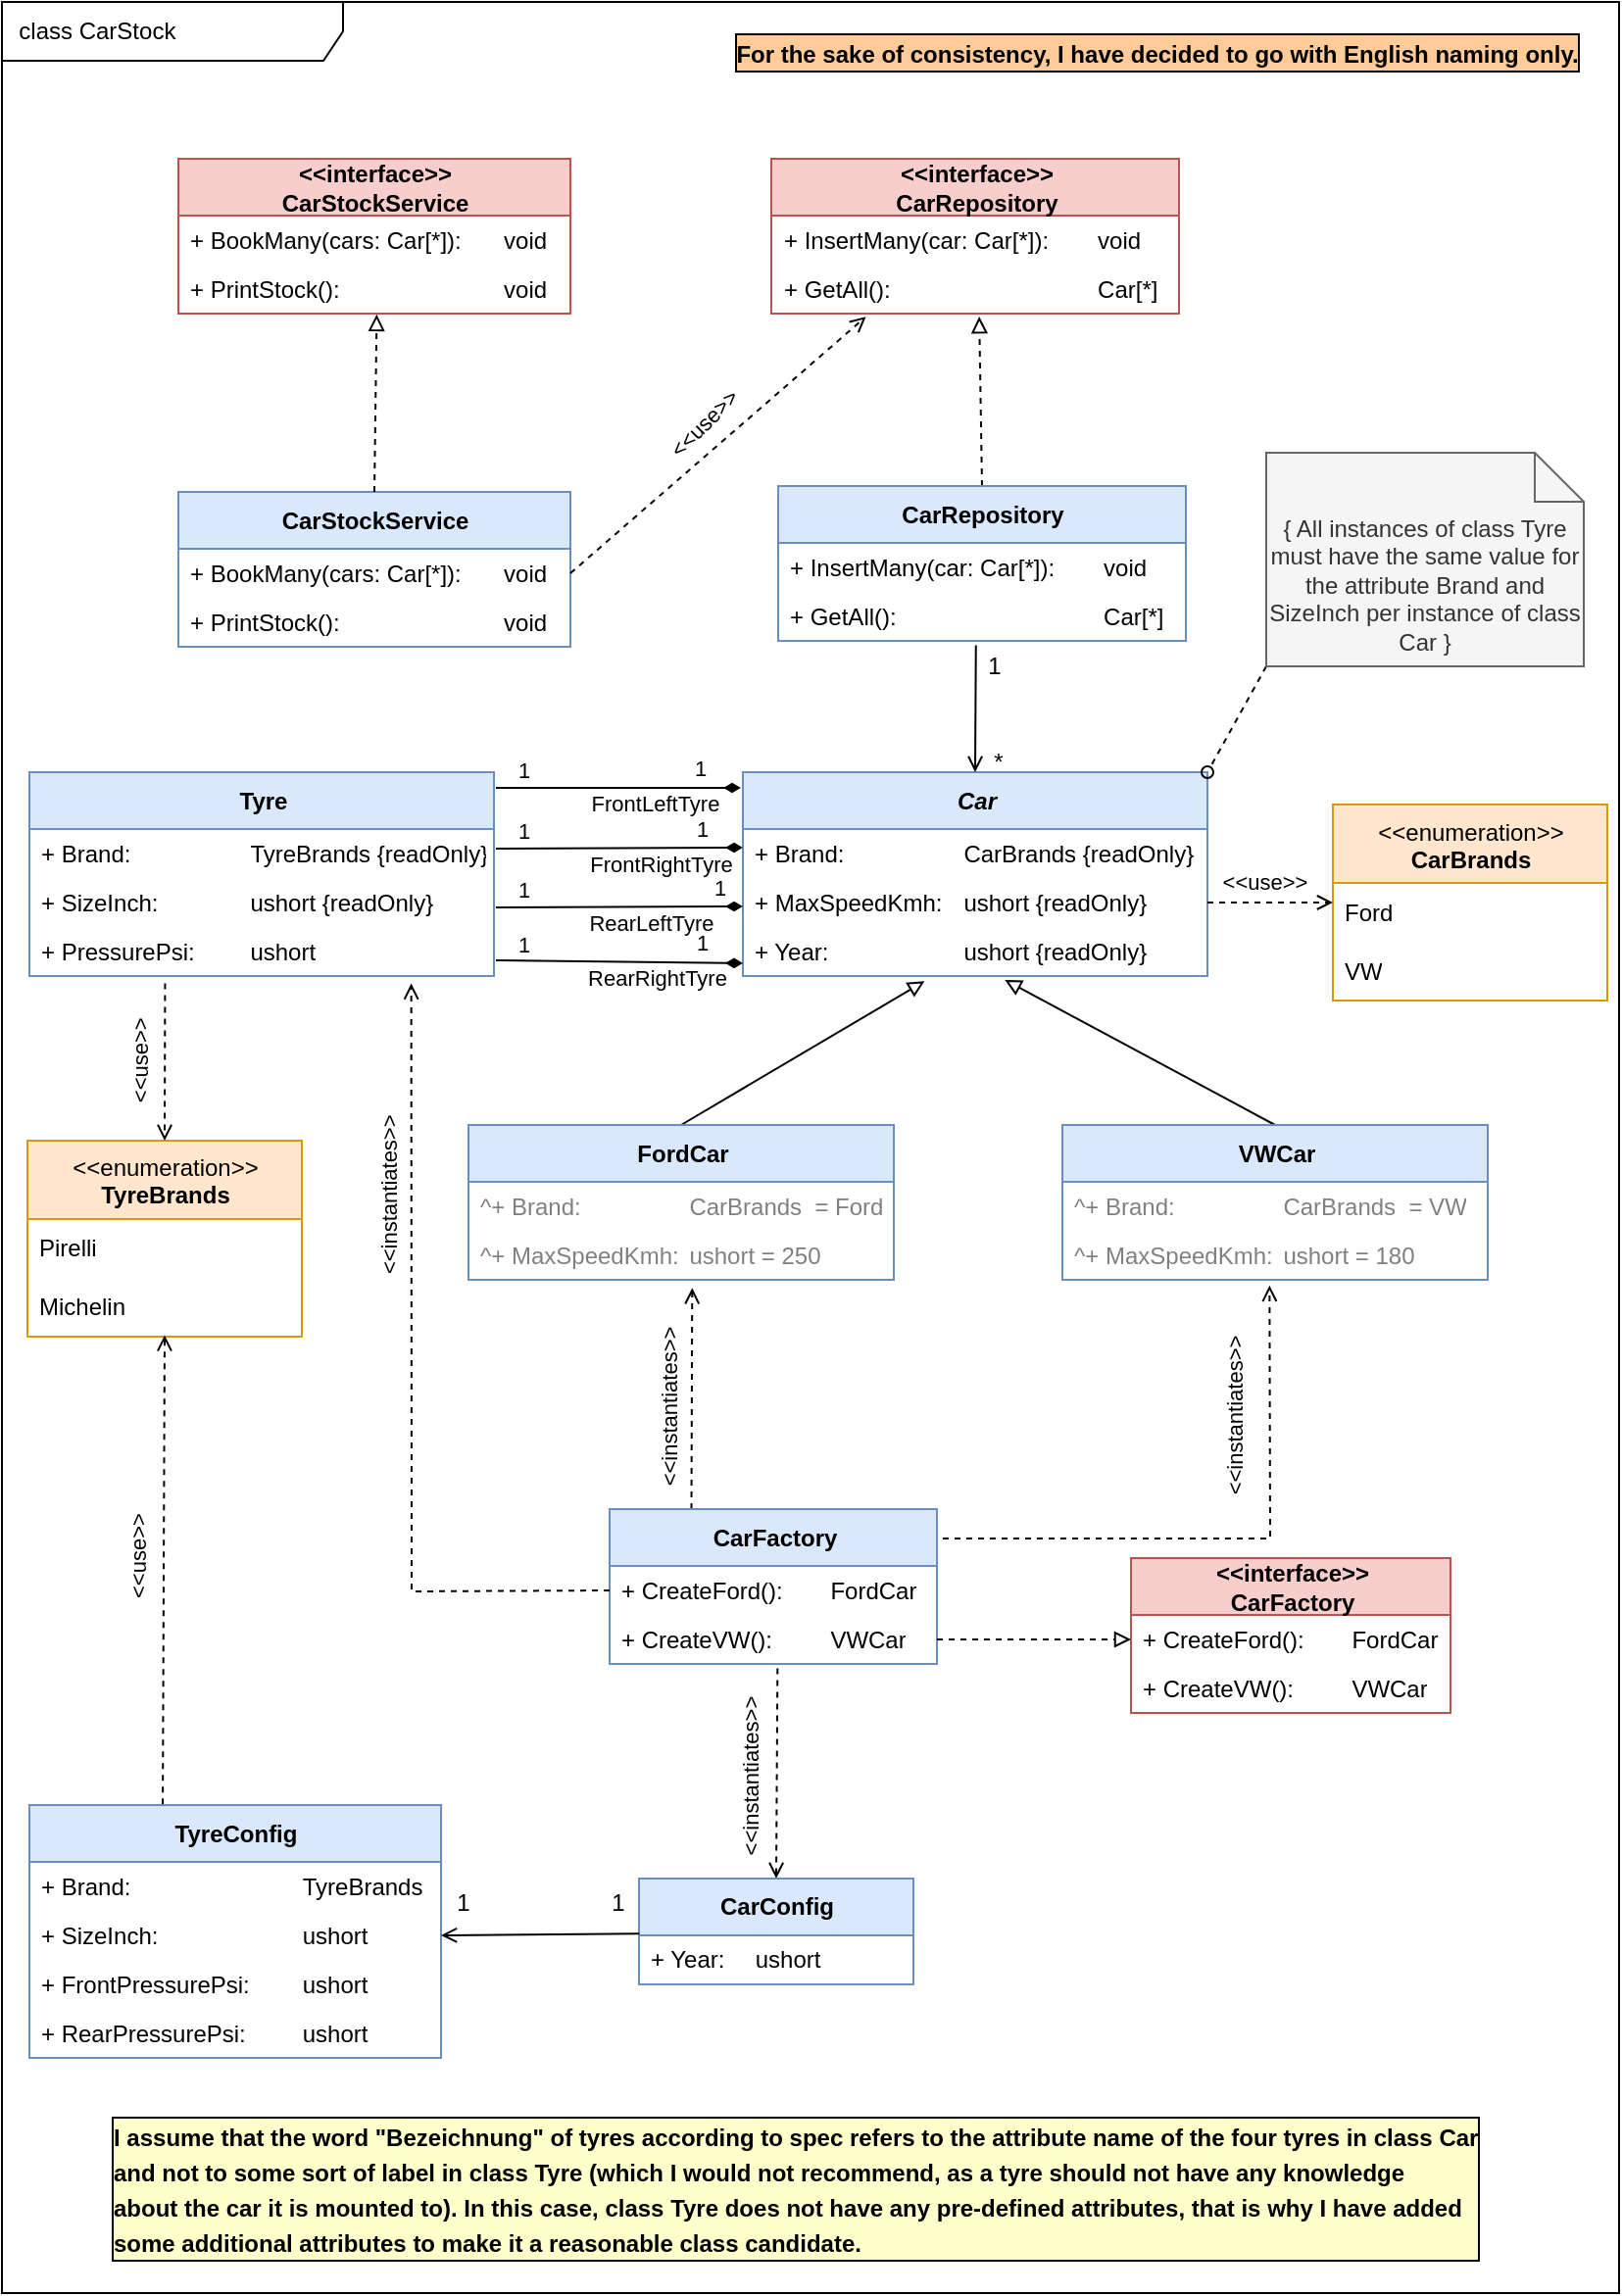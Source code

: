 <mxfile version="24.0.0" type="device">
  <diagram id="EMnFjtMopK0SoW1ce9yu" name="Class Diagram">
    <mxGraphModel dx="2704" dy="522" grid="1" gridSize="10" guides="1" tooltips="1" connect="1" arrows="1" fold="1" page="1" pageScale="1" pageWidth="827" pageHeight="1169" math="0" shadow="0">
      <root>
        <mxCell id="0" />
        <mxCell id="1" parent="0" />
        <mxCell id="168" value="&amp;nbsp; class CarStock" style="shape=umlFrame;whiteSpace=wrap;html=1;movable=1;resizable=1;rotatable=1;deletable=1;editable=1;connectable=1;width=174;height=30;align=left;" parent="1" vertex="1">
          <mxGeometry x="-1654" width="825" height="1169" as="geometry" />
        </mxCell>
        <mxCell id="2" value="&lt;i&gt;Car&lt;/i&gt;" style="swimlane;fontStyle=1;align=center;verticalAlign=middle;childLayout=stackLayout;horizontal=1;startSize=29;horizontalStack=0;resizeParent=1;resizeParentMax=0;resizeLast=0;collapsible=0;marginBottom=0;html=1;fillColor=#dae8fc;strokeColor=#6c8ebf;" parent="1" vertex="1">
          <mxGeometry x="-1276" y="393" width="237" height="104" as="geometry" />
        </mxCell>
        <mxCell id="4" value="+ Brand:&lt;span style=&quot;white-space: pre;&quot;&gt;&#x9;&lt;span style=&quot;white-space: pre;&quot;&gt;&#x9;&lt;/span&gt;&lt;span style=&quot;white-space: pre;&quot;&gt;&#x9;&lt;/span&gt;C&lt;/span&gt;arBrands {readOnly}" style="text;html=1;strokeColor=none;fillColor=none;align=left;verticalAlign=middle;spacingLeft=4;spacingRight=4;overflow=hidden;rotatable=0;points=[[0,0.5],[1,0.5]];portConstraint=eastwest;" parent="2" vertex="1">
          <mxGeometry y="29" width="237" height="25" as="geometry" />
        </mxCell>
        <mxCell id="6" value="+ MaxSpeedKmh:&lt;span style=&quot;white-space: pre;&quot;&gt;&#x9;&lt;/span&gt;ushort {readOnly}" style="text;html=1;strokeColor=none;fillColor=none;align=left;verticalAlign=middle;spacingLeft=4;spacingRight=4;overflow=hidden;rotatable=0;points=[[0,0.5],[1,0.5]];portConstraint=eastwest;" parent="2" vertex="1">
          <mxGeometry y="54" width="237" height="25" as="geometry" />
        </mxCell>
        <mxCell id="5" value="+ Year:&lt;span style=&quot;white-space: pre;&quot;&gt;&#x9;&lt;/span&gt;&lt;span style=&quot;white-space: pre;&quot;&gt;&#x9;&lt;/span&gt;&lt;span style=&quot;white-space: pre;&quot;&gt;&#x9;&lt;/span&gt;ushort {readOnly}" style="text;html=1;strokeColor=none;fillColor=none;align=left;verticalAlign=middle;spacingLeft=4;spacingRight=4;overflow=hidden;rotatable=0;points=[[0,0.5],[1,0.5]];portConstraint=eastwest;" parent="2" vertex="1">
          <mxGeometry y="79" width="237" height="25" as="geometry" />
        </mxCell>
        <mxCell id="19" value="&amp;lt;&amp;lt;enumeration&amp;gt;&amp;gt;&lt;br&gt;&lt;b&gt;CarBrands&lt;/b&gt;" style="swimlane;fontStyle=0;align=center;verticalAlign=top;childLayout=stackLayout;horizontal=1;startSize=40;horizontalStack=0;resizeParent=1;resizeParentMax=0;resizeLast=0;collapsible=0;marginBottom=0;html=1;fillColor=#ffe6cc;strokeColor=#d79b00;" parent="1" vertex="1">
          <mxGeometry x="-975" y="409.5" width="140" height="100" as="geometry" />
        </mxCell>
        <mxCell id="20" value="Ford" style="text;html=1;strokeColor=none;fillColor=none;align=left;verticalAlign=middle;spacingLeft=4;spacingRight=4;overflow=hidden;rotatable=0;points=[[0,0.5],[1,0.5]];portConstraint=eastwest;" parent="19" vertex="1">
          <mxGeometry y="40" width="140" height="30" as="geometry" />
        </mxCell>
        <mxCell id="21" value="VW" style="text;html=1;strokeColor=none;fillColor=none;align=left;verticalAlign=middle;spacingLeft=4;spacingRight=4;overflow=hidden;rotatable=0;points=[[0,0.5],[1,0.5]];portConstraint=eastwest;" parent="19" vertex="1">
          <mxGeometry y="70" width="140" height="30" as="geometry" />
        </mxCell>
        <mxCell id="22" style="edgeStyle=none;html=1;exitX=1;exitY=0.5;exitDx=0;exitDy=0;endArrow=open;endFill=0;dashed=1;entryX=0;entryY=0.5;entryDx=0;entryDy=0;" parent="1" source="6" target="19" edge="1">
          <mxGeometry relative="1" as="geometry">
            <mxPoint x="-996" y="403" as="targetPoint" />
          </mxGeometry>
        </mxCell>
        <mxCell id="23" value="&amp;lt;&amp;lt;use&amp;gt;&amp;gt;" style="edgeLabel;html=1;align=center;verticalAlign=middle;resizable=0;points=[];rotation=0;" parent="22" vertex="1" connectable="0">
          <mxGeometry x="0.264" y="3" relative="1" as="geometry">
            <mxPoint x="-12" y="-8" as="offset" />
          </mxGeometry>
        </mxCell>
        <mxCell id="29" style="edgeStyle=none;html=1;exitX=0.5;exitY=0;exitDx=0;exitDy=0;fontColor=#808080;endArrow=block;endFill=0;entryX=0.391;entryY=1.107;entryDx=0;entryDy=0;entryPerimeter=0;" parent="1" source="24" target="5" edge="1">
          <mxGeometry relative="1" as="geometry">
            <mxPoint x="-1186" y="523" as="targetPoint" />
          </mxGeometry>
        </mxCell>
        <mxCell id="24" value="FordCar" style="swimlane;fontStyle=1;align=center;verticalAlign=middle;childLayout=stackLayout;horizontal=1;startSize=29;horizontalStack=0;resizeParent=1;resizeParentMax=0;resizeLast=0;collapsible=0;marginBottom=0;html=1;fillColor=#dae8fc;strokeColor=#6c8ebf;" parent="1" vertex="1">
          <mxGeometry x="-1416" y="573" width="217" height="79" as="geometry" />
        </mxCell>
        <mxCell id="25" value="^+ Brand:&lt;span style=&quot;white-space: pre;&quot;&gt;&#x9;&lt;/span&gt;&lt;span style=&quot;white-space: pre;&quot;&gt;&#x9;&lt;/span&gt;&lt;span style=&quot;white-space: pre;&quot;&gt;&#x9;&lt;/span&gt;CarBrands&amp;nbsp; = Ford" style="text;html=1;strokeColor=none;fillColor=none;align=left;verticalAlign=middle;spacingLeft=4;spacingRight=4;overflow=hidden;rotatable=0;points=[[0,0.5],[1,0.5]];portConstraint=eastwest;fontColor=#808080;" parent="24" vertex="1">
          <mxGeometry y="29" width="217" height="25" as="geometry" />
        </mxCell>
        <mxCell id="27" value="^+ MaxSpeedKmh:&lt;span style=&quot;white-space: pre;&quot;&gt;&#x9;&lt;/span&gt;ushort = 250" style="text;html=1;strokeColor=none;fillColor=none;align=left;verticalAlign=middle;spacingLeft=4;spacingRight=4;overflow=hidden;rotatable=0;points=[[0,0.5],[1,0.5]];portConstraint=eastwest;fontColor=#808080;" parent="24" vertex="1">
          <mxGeometry y="54" width="217" height="25" as="geometry" />
        </mxCell>
        <mxCell id="33" style="edgeStyle=none;html=1;exitX=0.5;exitY=0;exitDx=0;exitDy=0;entryX=0.564;entryY=1.08;entryDx=0;entryDy=0;entryPerimeter=0;fontColor=#808080;endArrow=block;endFill=0;" parent="1" source="30" target="5" edge="1">
          <mxGeometry relative="1" as="geometry" />
        </mxCell>
        <mxCell id="30" value="VWCar" style="swimlane;fontStyle=1;align=center;verticalAlign=middle;childLayout=stackLayout;horizontal=1;startSize=29;horizontalStack=0;resizeParent=1;resizeParentMax=0;resizeLast=0;collapsible=0;marginBottom=0;html=1;fillColor=#dae8fc;strokeColor=#6c8ebf;" parent="1" vertex="1">
          <mxGeometry x="-1113" y="573" width="217" height="79" as="geometry" />
        </mxCell>
        <mxCell id="31" value="^+ Brand:&lt;span style=&quot;white-space: pre;&quot;&gt;&#x9;&lt;/span&gt;&lt;span style=&quot;white-space: pre;&quot;&gt;&#x9;&lt;span style=&quot;white-space: pre;&quot;&gt;&#x9;&lt;/span&gt;C&lt;/span&gt;arBrands&amp;nbsp; = VW" style="text;html=1;strokeColor=none;fillColor=none;align=left;verticalAlign=middle;spacingLeft=4;spacingRight=4;overflow=hidden;rotatable=0;points=[[0,0.5],[1,0.5]];portConstraint=eastwest;fontColor=#808080;" parent="30" vertex="1">
          <mxGeometry y="29" width="217" height="25" as="geometry" />
        </mxCell>
        <mxCell id="32" value="^+ MaxSpeedKmh:&lt;span style=&quot;white-space: pre;&quot;&gt;&#x9;&lt;/span&gt;ushort = 180" style="text;html=1;strokeColor=none;fillColor=none;align=left;verticalAlign=middle;spacingLeft=4;spacingRight=4;overflow=hidden;rotatable=0;points=[[0,0.5],[1,0.5]];portConstraint=eastwest;fontColor=#808080;" parent="30" vertex="1">
          <mxGeometry y="54" width="217" height="25" as="geometry" />
        </mxCell>
        <mxCell id="88" style="edgeStyle=none;html=1;exitX=0.25;exitY=0;exitDx=0;exitDy=0;entryX=0.526;entryY=1.167;entryDx=0;entryDy=0;entryPerimeter=0;dashed=1;fontColor=#000000;startArrow=none;startFill=0;endArrow=open;endFill=0;" parent="1" source="56" target="27" edge="1">
          <mxGeometry relative="1" as="geometry" />
        </mxCell>
        <mxCell id="89" value="&amp;lt;&amp;lt;instantiates&amp;gt;&amp;gt;" style="edgeLabel;html=1;align=center;verticalAlign=middle;resizable=0;points=[];fontColor=#000000;rotation=-90;" parent="88" vertex="1" connectable="0">
          <mxGeometry x="0.328" y="2" relative="1" as="geometry">
            <mxPoint x="-10" y="23" as="offset" />
          </mxGeometry>
        </mxCell>
        <mxCell id="90" style="edgeStyle=none;html=1;exitX=1.018;exitY=0.19;exitDx=0;exitDy=0;entryX=0.487;entryY=1.117;entryDx=0;entryDy=0;entryPerimeter=0;dashed=1;fontColor=#000000;startArrow=none;startFill=0;endArrow=open;endFill=0;rounded=0;exitPerimeter=0;" parent="1" source="56" target="32" edge="1">
          <mxGeometry relative="1" as="geometry">
            <Array as="points">
              <mxPoint x="-1007" y="784" />
            </Array>
          </mxGeometry>
        </mxCell>
        <mxCell id="91" value="&amp;lt;&amp;lt;instantiates&amp;gt;&amp;gt;" style="edgeLabel;html=1;align=center;verticalAlign=middle;resizable=0;points=[];fontColor=#000000;rotation=-90;" parent="90" vertex="1" connectable="0">
          <mxGeometry x="0.098" y="-1" relative="1" as="geometry">
            <mxPoint x="-14" y="-63" as="offset" />
          </mxGeometry>
        </mxCell>
        <mxCell id="56" value="CarFactory" style="swimlane;fontStyle=1;align=center;verticalAlign=middle;childLayout=stackLayout;horizontal=1;startSize=29;horizontalStack=0;resizeParent=1;resizeParentMax=0;resizeLast=0;collapsible=0;marginBottom=0;html=1;fillColor=#dae8fc;strokeColor=#6c8ebf;" parent="1" vertex="1">
          <mxGeometry x="-1344" y="769" width="167" height="79" as="geometry" />
        </mxCell>
        <mxCell id="57" value="+ CreateFord():&lt;span style=&quot;white-space: pre;&quot;&gt;&#x9;&lt;/span&gt;FordCar" style="text;html=1;strokeColor=none;fillColor=none;align=left;verticalAlign=middle;spacingLeft=4;spacingRight=4;overflow=hidden;rotatable=0;points=[[0,0.5],[1,0.5]];portConstraint=eastwest;" parent="56" vertex="1">
          <mxGeometry y="29" width="167" height="25" as="geometry" />
        </mxCell>
        <mxCell id="62" value="+ CreateVW():&lt;span style=&quot;white-space-collapse: preserve;&quot;&gt; &lt;span style=&quot;white-space: pre;&quot;&gt;&#x9;&lt;/span&gt;&lt;/span&gt;VWCar" style="text;html=1;strokeColor=none;fillColor=none;align=left;verticalAlign=middle;spacingLeft=4;spacingRight=4;overflow=hidden;rotatable=0;points=[[0,0.5],[1,0.5]];portConstraint=eastwest;" parent="56" vertex="1">
          <mxGeometry y="54" width="167" height="25" as="geometry" />
        </mxCell>
        <mxCell id="63" value="Tyre" style="swimlane;fontStyle=1;align=center;verticalAlign=middle;childLayout=stackLayout;horizontal=1;startSize=29;horizontalStack=0;resizeParent=1;resizeParentMax=0;resizeLast=0;collapsible=0;marginBottom=0;html=1;fillColor=#dae8fc;strokeColor=#6c8ebf;" parent="1" vertex="1">
          <mxGeometry x="-1640" y="393" width="237" height="104" as="geometry" />
        </mxCell>
        <mxCell id="66" value="+ Brand:&lt;span style=&quot;white-space: pre;&quot;&gt;&#x9;&lt;span style=&quot;white-space: pre;&quot;&gt;&#x9;&lt;span style=&quot;white-space: pre;&quot;&gt;&#x9;&lt;/span&gt;&lt;/span&gt;&lt;/span&gt;TyreBrands {readOnly}" style="text;html=1;strokeColor=none;fillColor=none;align=left;verticalAlign=middle;spacingLeft=4;spacingRight=4;overflow=hidden;rotatable=0;points=[[0,0.5],[1,0.5]];portConstraint=eastwest;" parent="63" vertex="1">
          <mxGeometry y="29" width="237" height="25" as="geometry" />
        </mxCell>
        <mxCell id="101" value="+ SizeInch:&lt;span style=&quot;white-space: pre;&quot;&gt;&#x9;&lt;span style=&quot;white-space: pre;&quot;&gt;&#x9;&lt;/span&gt;&lt;/span&gt;ushort&amp;nbsp;{readOnly}" style="text;html=1;strokeColor=none;fillColor=none;align=left;verticalAlign=middle;spacingLeft=4;spacingRight=4;overflow=hidden;rotatable=0;points=[[0,0.5],[1,0.5]];portConstraint=eastwest;" parent="63" vertex="1">
          <mxGeometry y="54" width="237" height="25" as="geometry" />
        </mxCell>
        <mxCell id="105" value="+ PressurePsi:&lt;span style=&quot;white-space: pre;&quot;&gt;&#x9;&lt;/span&gt;ushort" style="text;html=1;strokeColor=none;fillColor=none;align=left;verticalAlign=middle;spacingLeft=4;spacingRight=4;overflow=hidden;rotatable=0;points=[[0,0.5],[1,0.5]];portConstraint=eastwest;" parent="63" vertex="1">
          <mxGeometry y="79" width="237" height="25" as="geometry" />
        </mxCell>
        <mxCell id="67" style="edgeStyle=none;html=1;fontColor=#000000;endArrow=none;endFill=0;startArrow=diamondThin;startFill=1;" parent="1" edge="1">
          <mxGeometry relative="1" as="geometry">
            <mxPoint x="-1402" y="401" as="targetPoint" />
            <mxPoint x="-1277" y="401" as="sourcePoint" />
          </mxGeometry>
        </mxCell>
        <mxCell id="106" value="&lt;font style=&quot;font-size: 11px;&quot;&gt;FrontLeftTyre&lt;/font&gt;" style="edgeLabel;html=1;align=center;verticalAlign=middle;resizable=0;points=[];fontSize=15;labelBackgroundColor=none;" parent="67" vertex="1" connectable="0">
          <mxGeometry x="-0.303" y="7" relative="1" as="geometry">
            <mxPoint x="-1" y="-1" as="offset" />
          </mxGeometry>
        </mxCell>
        <mxCell id="109" value="1" style="edgeLabel;html=1;align=center;verticalAlign=middle;resizable=0;points=[];fontSize=11;" parent="67" vertex="1" connectable="0">
          <mxGeometry x="0.445" y="-1" relative="1" as="geometry">
            <mxPoint x="-21" y="-8" as="offset" />
          </mxGeometry>
        </mxCell>
        <mxCell id="110" value="1" style="edgeLabel;html=1;align=center;verticalAlign=middle;resizable=0;points=[];fontSize=11;" parent="67" vertex="1" connectable="0">
          <mxGeometry x="-0.263" y="-2" relative="1" as="geometry">
            <mxPoint x="25" y="-8" as="offset" />
          </mxGeometry>
        </mxCell>
        <mxCell id="77" style="edgeStyle=none;html=1;exitX=0.485;exitY=1.091;exitDx=0;exitDy=0;entryX=0.5;entryY=0;entryDx=0;entryDy=0;fontColor=#000000;endArrow=open;endFill=0;exitPerimeter=0;" parent="1" source="76" target="2" edge="1">
          <mxGeometry relative="1" as="geometry" />
        </mxCell>
        <mxCell id="143" style="edgeStyle=none;html=1;exitX=0.5;exitY=0;exitDx=0;exitDy=0;entryX=0.51;entryY=1.061;entryDx=0;entryDy=0;entryPerimeter=0;dashed=1;endArrow=block;endFill=0;" parent="1" source="74" target="139" edge="1">
          <mxGeometry relative="1" as="geometry" />
        </mxCell>
        <mxCell id="74" value="CarRepository" style="swimlane;fontStyle=1;align=center;verticalAlign=middle;childLayout=stackLayout;horizontal=1;startSize=29;horizontalStack=0;resizeParent=1;resizeParentMax=0;resizeLast=0;collapsible=0;marginBottom=0;html=1;fillColor=#dae8fc;strokeColor=#6c8ebf;" parent="1" vertex="1">
          <mxGeometry x="-1258" y="247" width="208" height="79" as="geometry" />
        </mxCell>
        <mxCell id="75" value="+ InsertMany(car: Car[*]):&lt;span style=&quot;white-space: pre;&quot;&gt;&#x9;&lt;/span&gt;void" style="text;html=1;strokeColor=none;fillColor=none;align=left;verticalAlign=middle;spacingLeft=4;spacingRight=4;overflow=hidden;rotatable=0;points=[[0,0.5],[1,0.5]];portConstraint=eastwest;" parent="74" vertex="1">
          <mxGeometry y="29" width="208" height="25" as="geometry" />
        </mxCell>
        <mxCell id="76" value="+ GetAll():&lt;span style=&quot;white-space: pre;&quot;&gt;&#x9;&lt;/span&gt;&lt;span style=&quot;white-space: pre;&quot;&gt;&#x9;&lt;span style=&quot;white-space: pre;&quot;&gt;&#x9;&lt;/span&gt;&lt;span style=&quot;white-space: pre;&quot;&gt;&#x9;&lt;/span&gt;&lt;/span&gt;Car[*]" style="text;html=1;strokeColor=none;fillColor=none;align=left;verticalAlign=middle;spacingLeft=4;spacingRight=4;overflow=hidden;rotatable=0;points=[[0,0.5],[1,0.5]];portConstraint=eastwest;" parent="74" vertex="1">
          <mxGeometry y="54" width="208" height="25" as="geometry" />
        </mxCell>
        <mxCell id="78" value="*" style="text;html=1;align=center;verticalAlign=middle;resizable=0;points=[];autosize=1;strokeColor=none;fillColor=none;fontColor=#000000;" parent="1" vertex="1">
          <mxGeometry x="-1161" y="373" width="30" height="30" as="geometry" />
        </mxCell>
        <mxCell id="79" value="1" style="text;html=1;align=center;verticalAlign=middle;resizable=0;points=[];autosize=1;strokeColor=none;fillColor=none;fontColor=#000000;" parent="1" vertex="1">
          <mxGeometry x="-1163" y="324" width="30" height="30" as="geometry" />
        </mxCell>
        <mxCell id="80" value="CarStockService" style="swimlane;fontStyle=1;align=center;verticalAlign=middle;childLayout=stackLayout;horizontal=1;startSize=29;horizontalStack=0;resizeParent=1;resizeParentMax=0;resizeLast=0;collapsible=0;marginBottom=0;html=1;fillColor=#dae8fc;strokeColor=#6c8ebf;" parent="1" vertex="1">
          <mxGeometry x="-1564" y="250" width="200" height="79" as="geometry" />
        </mxCell>
        <mxCell id="81" value="+ BookMany(cars: Car[*]):&lt;span style=&quot;white-space: pre;&quot;&gt;&#x9;&lt;/span&gt;void" style="text;html=1;strokeColor=none;fillColor=none;align=left;verticalAlign=middle;spacingLeft=4;spacingRight=4;overflow=hidden;rotatable=0;points=[[0,0.5],[1,0.5]];portConstraint=eastwest;" parent="80" vertex="1">
          <mxGeometry y="29" width="200" height="25" as="geometry" />
        </mxCell>
        <mxCell id="82" value="+ PrintStock():&lt;span style=&quot;white-space: pre;&quot;&gt;&#x9;&lt;/span&gt;&lt;span style=&quot;white-space: pre;&quot;&gt;&#x9;&lt;span style=&quot;white-space: pre;&quot;&gt;&#x9;&lt;/span&gt;&lt;span style=&quot;white-space: pre;&quot;&gt;&#x9;&lt;/span&gt;v&lt;/span&gt;oid" style="text;html=1;strokeColor=none;fillColor=none;align=left;verticalAlign=middle;spacingLeft=4;spacingRight=4;overflow=hidden;rotatable=0;points=[[0,0.5],[1,0.5]];portConstraint=eastwest;" parent="80" vertex="1">
          <mxGeometry y="54" width="200" height="25" as="geometry" />
        </mxCell>
        <mxCell id="95" style="edgeStyle=none;html=1;exitX=0;exitY=0.5;exitDx=0;exitDy=0;dashed=1;fontColor=#000000;startArrow=none;startFill=0;endArrow=open;endFill=0;rounded=0;entryX=0.822;entryY=1.151;entryDx=0;entryDy=0;entryPerimeter=0;" parent="1" source="57" target="105" edge="1">
          <mxGeometry relative="1" as="geometry">
            <Array as="points">
              <mxPoint x="-1445" y="811" />
            </Array>
            <mxPoint x="-1449" y="519" as="targetPoint" />
          </mxGeometry>
        </mxCell>
        <mxCell id="96" value="&amp;lt;&amp;lt;instantiates&amp;gt;&amp;gt;" style="edgeLabel;html=1;align=center;verticalAlign=middle;resizable=0;points=[];fontColor=#000000;rotation=-90;" parent="95" vertex="1" connectable="0">
          <mxGeometry x="0.445" y="2" relative="1" as="geometry">
            <mxPoint x="-10" y="-6" as="offset" />
          </mxGeometry>
        </mxCell>
        <mxCell id="98" value="&lt;font style=&quot;font-size: 12px;&quot;&gt;For the sake of consistency, I have decided to go with English naming only.&lt;/font&gt;" style="text;html=1;align=center;verticalAlign=middle;resizable=0;points=[];autosize=1;strokeColor=none;fillColor=none;fontColor=#000000;fontStyle=1;fontSize=15;labelBorderColor=default;labelBackgroundColor=#FFCC99;" parent="1" vertex="1">
          <mxGeometry x="-1290" y="10" width="450" height="30" as="geometry" />
        </mxCell>
        <mxCell id="102" value="&amp;lt;&amp;lt;enumeration&amp;gt;&amp;gt;&lt;br&gt;&lt;b&gt;TyreBrands&lt;/b&gt;" style="swimlane;fontStyle=0;align=center;verticalAlign=top;childLayout=stackLayout;horizontal=1;startSize=40;horizontalStack=0;resizeParent=1;resizeParentMax=0;resizeLast=0;collapsible=0;marginBottom=0;html=1;fillColor=#ffe6cc;strokeColor=#d79b00;" parent="1" vertex="1">
          <mxGeometry x="-1641" y="581" width="140" height="100" as="geometry" />
        </mxCell>
        <mxCell id="103" value="Pirelli" style="text;html=1;strokeColor=none;fillColor=none;align=left;verticalAlign=middle;spacingLeft=4;spacingRight=4;overflow=hidden;rotatable=0;points=[[0,0.5],[1,0.5]];portConstraint=eastwest;" parent="102" vertex="1">
          <mxGeometry y="40" width="140" height="30" as="geometry" />
        </mxCell>
        <mxCell id="104" value="Michelin" style="text;html=1;strokeColor=none;fillColor=none;align=left;verticalAlign=middle;spacingLeft=4;spacingRight=4;overflow=hidden;rotatable=0;points=[[0,0.5],[1,0.5]];portConstraint=eastwest;" parent="102" vertex="1">
          <mxGeometry y="70" width="140" height="30" as="geometry" />
        </mxCell>
        <mxCell id="111" style="edgeStyle=none;html=1;fontColor=#000000;endArrow=none;endFill=0;startArrow=diamondThin;startFill=1;exitX=0;exitY=0.5;exitDx=0;exitDy=0;" parent="1" edge="1">
          <mxGeometry relative="1" as="geometry">
            <mxPoint x="-1402" y="432" as="targetPoint" />
            <mxPoint x="-1276.0" y="431.5" as="sourcePoint" />
          </mxGeometry>
        </mxCell>
        <mxCell id="112" value="&lt;font style=&quot;font-size: 11px;&quot;&gt;FrontRightTyre&lt;/font&gt;" style="edgeLabel;html=1;align=center;verticalAlign=middle;resizable=0;points=[];fontSize=15;labelBackgroundColor=none;" parent="111" vertex="1" connectable="0">
          <mxGeometry x="-0.303" y="7" relative="1" as="geometry">
            <mxPoint x="2" y="-1" as="offset" />
          </mxGeometry>
        </mxCell>
        <mxCell id="113" value="1" style="edgeLabel;html=1;align=center;verticalAlign=middle;resizable=0;points=[];fontSize=11;" parent="111" vertex="1" connectable="0">
          <mxGeometry x="0.445" y="-1" relative="1" as="geometry">
            <mxPoint x="-21" y="-8" as="offset" />
          </mxGeometry>
        </mxCell>
        <mxCell id="114" value="1" style="edgeLabel;html=1;align=center;verticalAlign=middle;resizable=0;points=[];fontSize=11;" parent="111" vertex="1" connectable="0">
          <mxGeometry x="-0.263" y="-2" relative="1" as="geometry">
            <mxPoint x="25" y="-8" as="offset" />
          </mxGeometry>
        </mxCell>
        <mxCell id="115" style="edgeStyle=none;html=1;fontColor=#000000;endArrow=none;endFill=0;startArrow=diamondThin;startFill=1;exitX=0;exitY=0.5;exitDx=0;exitDy=0;" parent="1" edge="1">
          <mxGeometry relative="1" as="geometry">
            <mxPoint x="-1402" y="462" as="targetPoint" />
            <mxPoint x="-1276.0" y="461.5" as="sourcePoint" />
          </mxGeometry>
        </mxCell>
        <mxCell id="116" value="&lt;font style=&quot;font-size: 11px;&quot;&gt;RearLeftTyre&lt;/font&gt;" style="edgeLabel;html=1;align=center;verticalAlign=middle;resizable=0;points=[];fontSize=15;labelBackgroundColor=none;" parent="115" vertex="1" connectable="0">
          <mxGeometry x="-0.303" y="7" relative="1" as="geometry">
            <mxPoint x="-3" y="-1" as="offset" />
          </mxGeometry>
        </mxCell>
        <mxCell id="117" value="1" style="edgeLabel;html=1;align=center;verticalAlign=middle;resizable=0;points=[];fontSize=11;" parent="115" vertex="1" connectable="0">
          <mxGeometry x="0.445" y="-1" relative="1" as="geometry">
            <mxPoint x="-21" y="-8" as="offset" />
          </mxGeometry>
        </mxCell>
        <mxCell id="118" value="1" style="edgeLabel;html=1;align=center;verticalAlign=middle;resizable=0;points=[];fontSize=11;" parent="115" vertex="1" connectable="0">
          <mxGeometry x="-0.263" y="-2" relative="1" as="geometry">
            <mxPoint x="34" y="-8" as="offset" />
          </mxGeometry>
        </mxCell>
        <mxCell id="119" style="edgeStyle=none;html=1;fontColor=#000000;endArrow=none;endFill=0;startArrow=diamondThin;startFill=1;exitX=0;exitY=0.5;exitDx=0;exitDy=0;" parent="1" edge="1">
          <mxGeometry relative="1" as="geometry">
            <mxPoint x="-1402" y="489" as="targetPoint" />
            <mxPoint x="-1276.0" y="490.5" as="sourcePoint" />
          </mxGeometry>
        </mxCell>
        <mxCell id="120" value="&lt;font style=&quot;font-size: 11px;&quot;&gt;RearRightTyre&lt;/font&gt;" style="edgeLabel;html=1;align=center;verticalAlign=middle;resizable=0;points=[];fontSize=15;labelBackgroundColor=none;" parent="119" vertex="1" connectable="0">
          <mxGeometry x="-0.303" y="7" relative="1" as="geometry">
            <mxPoint y="-1" as="offset" />
          </mxGeometry>
        </mxCell>
        <mxCell id="121" value="1" style="edgeLabel;html=1;align=center;verticalAlign=middle;resizable=0;points=[];fontSize=11;" parent="119" vertex="1" connectable="0">
          <mxGeometry x="0.445" y="-1" relative="1" as="geometry">
            <mxPoint x="-21" y="-8" as="offset" />
          </mxGeometry>
        </mxCell>
        <mxCell id="122" value="1" style="edgeLabel;html=1;align=center;verticalAlign=middle;resizable=0;points=[];fontSize=11;" parent="119" vertex="1" connectable="0">
          <mxGeometry x="-0.263" y="-2" relative="1" as="geometry">
            <mxPoint x="25" y="-8" as="offset" />
          </mxGeometry>
        </mxCell>
        <mxCell id="123" style="edgeStyle=none;html=1;endArrow=open;endFill=0;dashed=1;entryX=0.5;entryY=0;entryDx=0;entryDy=0;exitX=0.292;exitY=1.151;exitDx=0;exitDy=0;exitPerimeter=0;" parent="1" source="105" target="102" edge="1">
          <mxGeometry relative="1" as="geometry">
            <mxPoint x="-1470" y="359" as="targetPoint" />
            <mxPoint x="-1502" y="521" as="sourcePoint" />
          </mxGeometry>
        </mxCell>
        <mxCell id="124" value="&amp;lt;&amp;lt;use&amp;gt;&amp;gt;" style="edgeLabel;html=1;align=center;verticalAlign=middle;resizable=0;points=[];rotation=-90;" parent="123" vertex="1" connectable="0">
          <mxGeometry x="0.264" y="3" relative="1" as="geometry">
            <mxPoint x="-16" y="-11" as="offset" />
          </mxGeometry>
        </mxCell>
        <mxCell id="127" style="edgeStyle=none;html=1;exitX=0;exitY=1;exitDx=0;exitDy=0;exitPerimeter=0;fontSize=11;endArrow=oval;endFill=0;dashed=1;entryX=1;entryY=0;entryDx=0;entryDy=0;" parent="1" source="126" target="2" edge="1">
          <mxGeometry relative="1" as="geometry">
            <mxPoint x="-1042" y="390" as="targetPoint" />
          </mxGeometry>
        </mxCell>
        <mxCell id="126" value="{ All instances of class Tyre must have the same value for the attribute Brand and SizeInch per instance of class Car }" style="shape=note2;boundedLbl=1;whiteSpace=wrap;html=1;size=25;verticalAlign=top;align=center;fontColor=#333333;fillColor=#f5f5f5;strokeColor=#666666;" parent="1" vertex="1">
          <mxGeometry x="-1009" y="230" width="162" height="109" as="geometry" />
        </mxCell>
        <mxCell id="132" value="&lt;font style=&quot;font-size: 12px;&quot;&gt;I assume that the word &quot;Bezeichnung&quot; of tyres according to spec refers to the attribute name of the four tyres in class Car&lt;br&gt;and not to some sort of label in class Tyre (which I would not recommend, as a tyre should not have any knowledge&lt;br&gt;about the car it is mounted to). In this case, class Tyre does not have any pre-defined attributes, that is why I have added&lt;br&gt;some additional attributes to make it a reasonable class candidate.&lt;br&gt;&lt;/font&gt;" style="text;html=1;align=left;verticalAlign=middle;resizable=0;points=[];autosize=1;strokeColor=none;fillColor=none;fontColor=#000000;fontStyle=1;fontSize=15;labelBorderColor=default;labelBackgroundColor=#FFFFCC;" parent="1" vertex="1">
          <mxGeometry x="-1600" y="1070" width="720" height="90" as="geometry" />
        </mxCell>
        <mxCell id="133" value="&amp;lt;&amp;lt;interface&amp;gt;&amp;gt;&lt;br&gt;CarStockService" style="swimlane;fontStyle=1;align=center;verticalAlign=middle;childLayout=stackLayout;horizontal=1;startSize=29;horizontalStack=0;resizeParent=1;resizeParentMax=0;resizeLast=0;collapsible=0;marginBottom=0;html=1;fillColor=#f8cecc;strokeColor=#b85450;" parent="1" vertex="1">
          <mxGeometry x="-1564" y="80" width="200" height="79" as="geometry" />
        </mxCell>
        <mxCell id="134" value="+ BookMany(cars: Car[*]):&lt;span style=&quot;white-space: pre;&quot;&gt;&#x9;&lt;/span&gt;void" style="text;html=1;strokeColor=none;fillColor=none;align=left;verticalAlign=middle;spacingLeft=4;spacingRight=4;overflow=hidden;rotatable=0;points=[[0,0.5],[1,0.5]];portConstraint=eastwest;" parent="133" vertex="1">
          <mxGeometry y="29" width="200" height="25" as="geometry" />
        </mxCell>
        <mxCell id="135" value="+ PrintStock():&lt;span style=&quot;white-space: pre;&quot;&gt;&#x9;&lt;/span&gt;&lt;span style=&quot;white-space: pre;&quot;&gt;&#x9;&lt;span style=&quot;white-space: pre;&quot;&gt;&#x9;&lt;/span&gt;&lt;span style=&quot;white-space: pre;&quot;&gt;&#x9;&lt;/span&gt;v&lt;/span&gt;oid" style="text;html=1;strokeColor=none;fillColor=none;align=left;verticalAlign=middle;spacingLeft=4;spacingRight=4;overflow=hidden;rotatable=0;points=[[0,0.5],[1,0.5]];portConstraint=eastwest;" parent="133" vertex="1">
          <mxGeometry y="54" width="200" height="25" as="geometry" />
        </mxCell>
        <mxCell id="136" style="edgeStyle=none;html=1;exitX=0.5;exitY=0;exitDx=0;exitDy=0;endArrow=block;endFill=0;dashed=1;entryX=0.506;entryY=1.017;entryDx=0;entryDy=0;entryPerimeter=0;" parent="1" source="80" target="135" edge="1">
          <mxGeometry relative="1" as="geometry">
            <mxPoint x="-1693" y="219" as="targetPoint" />
          </mxGeometry>
        </mxCell>
        <mxCell id="137" value="&amp;lt;&amp;lt;interface&amp;gt;&amp;gt;&lt;br&gt;CarRepository" style="swimlane;fontStyle=1;align=center;verticalAlign=middle;childLayout=stackLayout;horizontal=1;startSize=29;horizontalStack=0;resizeParent=1;resizeParentMax=0;resizeLast=0;collapsible=0;marginBottom=0;html=1;fillColor=#f8cecc;strokeColor=#b85450;" parent="1" vertex="1">
          <mxGeometry x="-1261.5" y="80" width="208" height="79" as="geometry" />
        </mxCell>
        <mxCell id="138" value="+ InsertMany(car: Car[*]):&lt;span style=&quot;white-space: pre;&quot;&gt;&#x9;&lt;/span&gt;void" style="text;html=1;strokeColor=none;fillColor=none;align=left;verticalAlign=middle;spacingLeft=4;spacingRight=4;overflow=hidden;rotatable=0;points=[[0,0.5],[1,0.5]];portConstraint=eastwest;" parent="137" vertex="1">
          <mxGeometry y="29" width="208" height="25" as="geometry" />
        </mxCell>
        <mxCell id="139" value="+ GetAll():&lt;span style=&quot;white-space: pre;&quot;&gt;&#x9;&lt;/span&gt;&lt;span style=&quot;white-space: pre;&quot;&gt;&#x9;&lt;span style=&quot;white-space: pre;&quot;&gt;&#x9;&lt;/span&gt;&lt;span style=&quot;white-space: pre;&quot;&gt;&#x9;&lt;/span&gt;&lt;/span&gt;Car[*]" style="text;html=1;strokeColor=none;fillColor=none;align=left;verticalAlign=middle;spacingLeft=4;spacingRight=4;overflow=hidden;rotatable=0;points=[[0,0.5],[1,0.5]];portConstraint=eastwest;" parent="137" vertex="1">
          <mxGeometry y="54" width="208" height="25" as="geometry" />
        </mxCell>
        <mxCell id="145" style="edgeStyle=none;html=1;exitX=1;exitY=0.5;exitDx=0;exitDy=0;entryX=0.232;entryY=1.063;entryDx=0;entryDy=0;dashed=1;endArrow=open;endFill=0;entryPerimeter=0;" parent="1" source="81" target="139" edge="1">
          <mxGeometry relative="1" as="geometry" />
        </mxCell>
        <mxCell id="146" value="&amp;lt;&amp;lt;use&amp;gt;&amp;gt;" style="edgeLabel;html=1;align=center;verticalAlign=middle;resizable=0;points=[];rotation=-45;" parent="145" vertex="1" connectable="0">
          <mxGeometry x="0.34" y="2" relative="1" as="geometry">
            <mxPoint x="-32" y="13" as="offset" />
          </mxGeometry>
        </mxCell>
        <mxCell id="163" style="edgeStyle=none;html=1;exitX=0.5;exitY=0;exitDx=0;exitDy=0;startArrow=open;startFill=0;endArrow=none;endFill=0;entryX=0.513;entryY=1.054;entryDx=0;entryDy=0;entryPerimeter=0;dashed=1;" parent="1" source="147" target="62" edge="1">
          <mxGeometry relative="1" as="geometry">
            <mxPoint x="-1256" y="850" as="targetPoint" />
          </mxGeometry>
        </mxCell>
        <mxCell id="164" value="&amp;lt;&amp;lt;instantiates&amp;gt;&amp;gt;" style="edgeLabel;html=1;align=center;verticalAlign=middle;resizable=0;points=[];rotation=-90;" parent="163" vertex="1" connectable="0">
          <mxGeometry x="0.545" y="-1" relative="1" as="geometry">
            <mxPoint x="-15" y="32" as="offset" />
          </mxGeometry>
        </mxCell>
        <mxCell id="147" value="CarConfig" style="swimlane;fontStyle=1;align=center;verticalAlign=middle;childLayout=stackLayout;horizontal=1;startSize=29;horizontalStack=0;resizeParent=1;resizeParentMax=0;resizeLast=0;collapsible=0;marginBottom=0;html=1;fillColor=#dae8fc;strokeColor=#6c8ebf;" parent="1" vertex="1">
          <mxGeometry x="-1329" y="957.5" width="140" height="54" as="geometry" />
        </mxCell>
        <mxCell id="149" value="+ Year:&lt;span style=&quot;white-space: pre;&quot;&gt;&#x9;&lt;/span&gt;ushort" style="text;html=1;strokeColor=none;fillColor=none;align=left;verticalAlign=middle;spacingLeft=4;spacingRight=4;overflow=hidden;rotatable=0;points=[[0,0.5],[1,0.5]];portConstraint=eastwest;" parent="147" vertex="1">
          <mxGeometry y="29" width="140" height="25" as="geometry" />
        </mxCell>
        <mxCell id="158" style="edgeStyle=none;html=1;exitX=0.324;exitY=-0.003;exitDx=0;exitDy=0;entryX=0.5;entryY=0.973;entryDx=0;entryDy=0;entryPerimeter=0;endArrow=open;endFill=0;dashed=1;exitPerimeter=0;" parent="1" source="150" target="104" edge="1">
          <mxGeometry relative="1" as="geometry" />
        </mxCell>
        <mxCell id="159" value="&amp;lt;&amp;lt;use&amp;gt;&amp;gt;" style="edgeLabel;html=1;align=center;verticalAlign=middle;resizable=0;points=[];rotation=-90;" parent="158" vertex="1" connectable="0">
          <mxGeometry x="0.296" relative="1" as="geometry">
            <mxPoint x="-13" y="29" as="offset" />
          </mxGeometry>
        </mxCell>
        <mxCell id="150" value="TyreConfig" style="swimlane;fontStyle=1;align=center;verticalAlign=middle;childLayout=stackLayout;horizontal=1;startSize=29;horizontalStack=0;resizeParent=1;resizeParentMax=0;resizeLast=0;collapsible=0;marginBottom=0;html=1;fillColor=#dae8fc;strokeColor=#6c8ebf;" parent="1" vertex="1">
          <mxGeometry x="-1640" y="920" width="210" height="129" as="geometry" />
        </mxCell>
        <mxCell id="151" value="+ Brand:&lt;span style=&quot;white-space: pre;&quot;&gt;&#x9;&lt;span style=&quot;white-space: pre;&quot;&gt;&#x9;&lt;span style=&quot;white-space: pre;&quot;&gt;&#x9;&lt;/span&gt;&lt;span style=&quot;white-space: pre;&quot;&gt;&#x9;&lt;/span&gt;&lt;/span&gt;&lt;/span&gt;TyreBrands" style="text;html=1;strokeColor=none;fillColor=none;align=left;verticalAlign=middle;spacingLeft=4;spacingRight=4;overflow=hidden;rotatable=0;points=[[0,0.5],[1,0.5]];portConstraint=eastwest;" parent="150" vertex="1">
          <mxGeometry y="29" width="210" height="25" as="geometry" />
        </mxCell>
        <mxCell id="155" value="+ SizeInch:&lt;span style=&quot;white-space: pre;&quot;&gt;&#x9;&lt;span style=&quot;white-space: pre;&quot;&gt;&#x9;&lt;/span&gt;&lt;span style=&quot;white-space: pre;&quot;&gt;&#x9;&lt;/span&gt;&lt;/span&gt;ushort" style="text;html=1;strokeColor=none;fillColor=none;align=left;verticalAlign=middle;spacingLeft=4;spacingRight=4;overflow=hidden;rotatable=0;points=[[0,0.5],[1,0.5]];portConstraint=eastwest;" parent="150" vertex="1">
          <mxGeometry y="54" width="210" height="25" as="geometry" />
        </mxCell>
        <mxCell id="156" value="+ FrontPressurePsi:&lt;span style=&quot;white-space: pre;&quot;&gt;&#x9;&lt;/span&gt;ushort" style="text;html=1;strokeColor=none;fillColor=none;align=left;verticalAlign=middle;spacingLeft=4;spacingRight=4;overflow=hidden;rotatable=0;points=[[0,0.5],[1,0.5]];portConstraint=eastwest;" parent="150" vertex="1">
          <mxGeometry y="79" width="210" height="25" as="geometry" />
        </mxCell>
        <mxCell id="157" value="+ RearPressurePsi:&lt;span style=&quot;white-space: pre;&quot;&gt;&#x9;&lt;span style=&quot;white-space: pre;&quot;&gt;&#x9;&lt;/span&gt;u&lt;/span&gt;short" style="text;html=1;strokeColor=none;fillColor=none;align=left;verticalAlign=middle;spacingLeft=4;spacingRight=4;overflow=hidden;rotatable=0;points=[[0,0.5],[1,0.5]];portConstraint=eastwest;" parent="150" vertex="1">
          <mxGeometry y="104" width="210" height="25" as="geometry" />
        </mxCell>
        <mxCell id="160" style="edgeStyle=none;html=1;exitX=1;exitY=0.5;exitDx=0;exitDy=0;entryX=0.001;entryY=-0.033;entryDx=0;entryDy=0;entryPerimeter=0;endArrow=none;endFill=0;startArrow=open;startFill=0;" parent="1" source="155" target="149" edge="1">
          <mxGeometry relative="1" as="geometry" />
        </mxCell>
        <mxCell id="161" value="1" style="text;html=1;align=center;verticalAlign=middle;resizable=0;points=[];autosize=1;strokeColor=none;fillColor=none;" parent="1" vertex="1">
          <mxGeometry x="-1434" y="955" width="30" height="30" as="geometry" />
        </mxCell>
        <mxCell id="162" value="1" style="text;html=1;align=center;verticalAlign=middle;resizable=0;points=[];autosize=1;strokeColor=none;fillColor=none;" parent="1" vertex="1">
          <mxGeometry x="-1355" y="955" width="30" height="30" as="geometry" />
        </mxCell>
        <mxCell id="165" value="&amp;lt;&amp;lt;interface&amp;gt;&amp;gt;&lt;br&gt;CarFactory" style="swimlane;fontStyle=1;align=center;verticalAlign=middle;childLayout=stackLayout;horizontal=1;startSize=29;horizontalStack=0;resizeParent=1;resizeParentMax=0;resizeLast=0;collapsible=0;marginBottom=0;html=1;fillColor=#f8cecc;strokeColor=#b85450;" parent="1" vertex="1">
          <mxGeometry x="-1078" y="794" width="163" height="79" as="geometry" />
        </mxCell>
        <mxCell id="166" value="+ CreateFord():&lt;span style=&quot;white-space: pre;&quot;&gt;&#x9;&lt;/span&gt;FordCar" style="text;html=1;strokeColor=none;fillColor=none;align=left;verticalAlign=middle;spacingLeft=4;spacingRight=4;overflow=hidden;rotatable=0;points=[[0,0.5],[1,0.5]];portConstraint=eastwest;" parent="165" vertex="1">
          <mxGeometry y="29" width="163" height="25" as="geometry" />
        </mxCell>
        <mxCell id="167" value="+ CreateVW():&lt;span style=&quot;white-space: pre;&quot;&gt;&#x9;&lt;/span&gt;&lt;span style=&quot;white-space: pre;&quot;&gt;&#x9;&lt;/span&gt;VWCar" style="text;html=1;strokeColor=none;fillColor=none;align=left;verticalAlign=middle;spacingLeft=4;spacingRight=4;overflow=hidden;rotatable=0;points=[[0,0.5],[1,0.5]];portConstraint=eastwest;" parent="165" vertex="1">
          <mxGeometry y="54" width="163" height="25" as="geometry" />
        </mxCell>
        <mxCell id="169" style="edgeStyle=none;html=1;exitX=1;exitY=0.5;exitDx=0;exitDy=0;entryX=0;entryY=0.5;entryDx=0;entryDy=0;endArrow=block;endFill=0;dashed=1;" parent="1" source="62" target="166" edge="1">
          <mxGeometry relative="1" as="geometry" />
        </mxCell>
      </root>
    </mxGraphModel>
  </diagram>
</mxfile>
